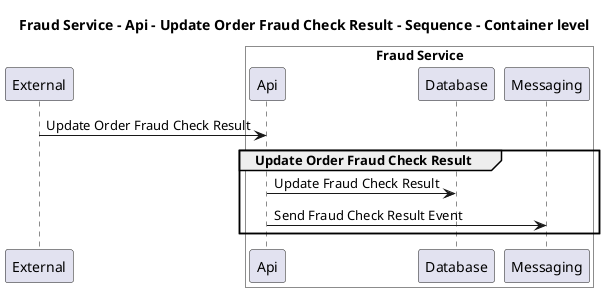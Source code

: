 @startuml

title Fraud Service - Api - Update Order Fraud Check Result - Sequence - Container level

participant "External" as C4InterFlow.SoftwareSystems.ExternalSystem

box "Fraud Service" #White
    participant "Api" as ECommercePlatform.SoftwareSystems.FraudService.Containers.Api
    participant "Database" as ECommercePlatform.SoftwareSystems.FraudService.Containers.Database
    participant "Messaging" as ECommercePlatform.SoftwareSystems.FraudService.Containers.Messaging
end box


C4InterFlow.SoftwareSystems.ExternalSystem -> ECommercePlatform.SoftwareSystems.FraudService.Containers.Api : Update Order Fraud Check Result
group Update Order Fraud Check Result
ECommercePlatform.SoftwareSystems.FraudService.Containers.Api -> ECommercePlatform.SoftwareSystems.FraudService.Containers.Database : Update Fraud Check Result
ECommercePlatform.SoftwareSystems.FraudService.Containers.Api -> ECommercePlatform.SoftwareSystems.FraudService.Containers.Messaging : Send Fraud Check Result Event
end


@enduml
